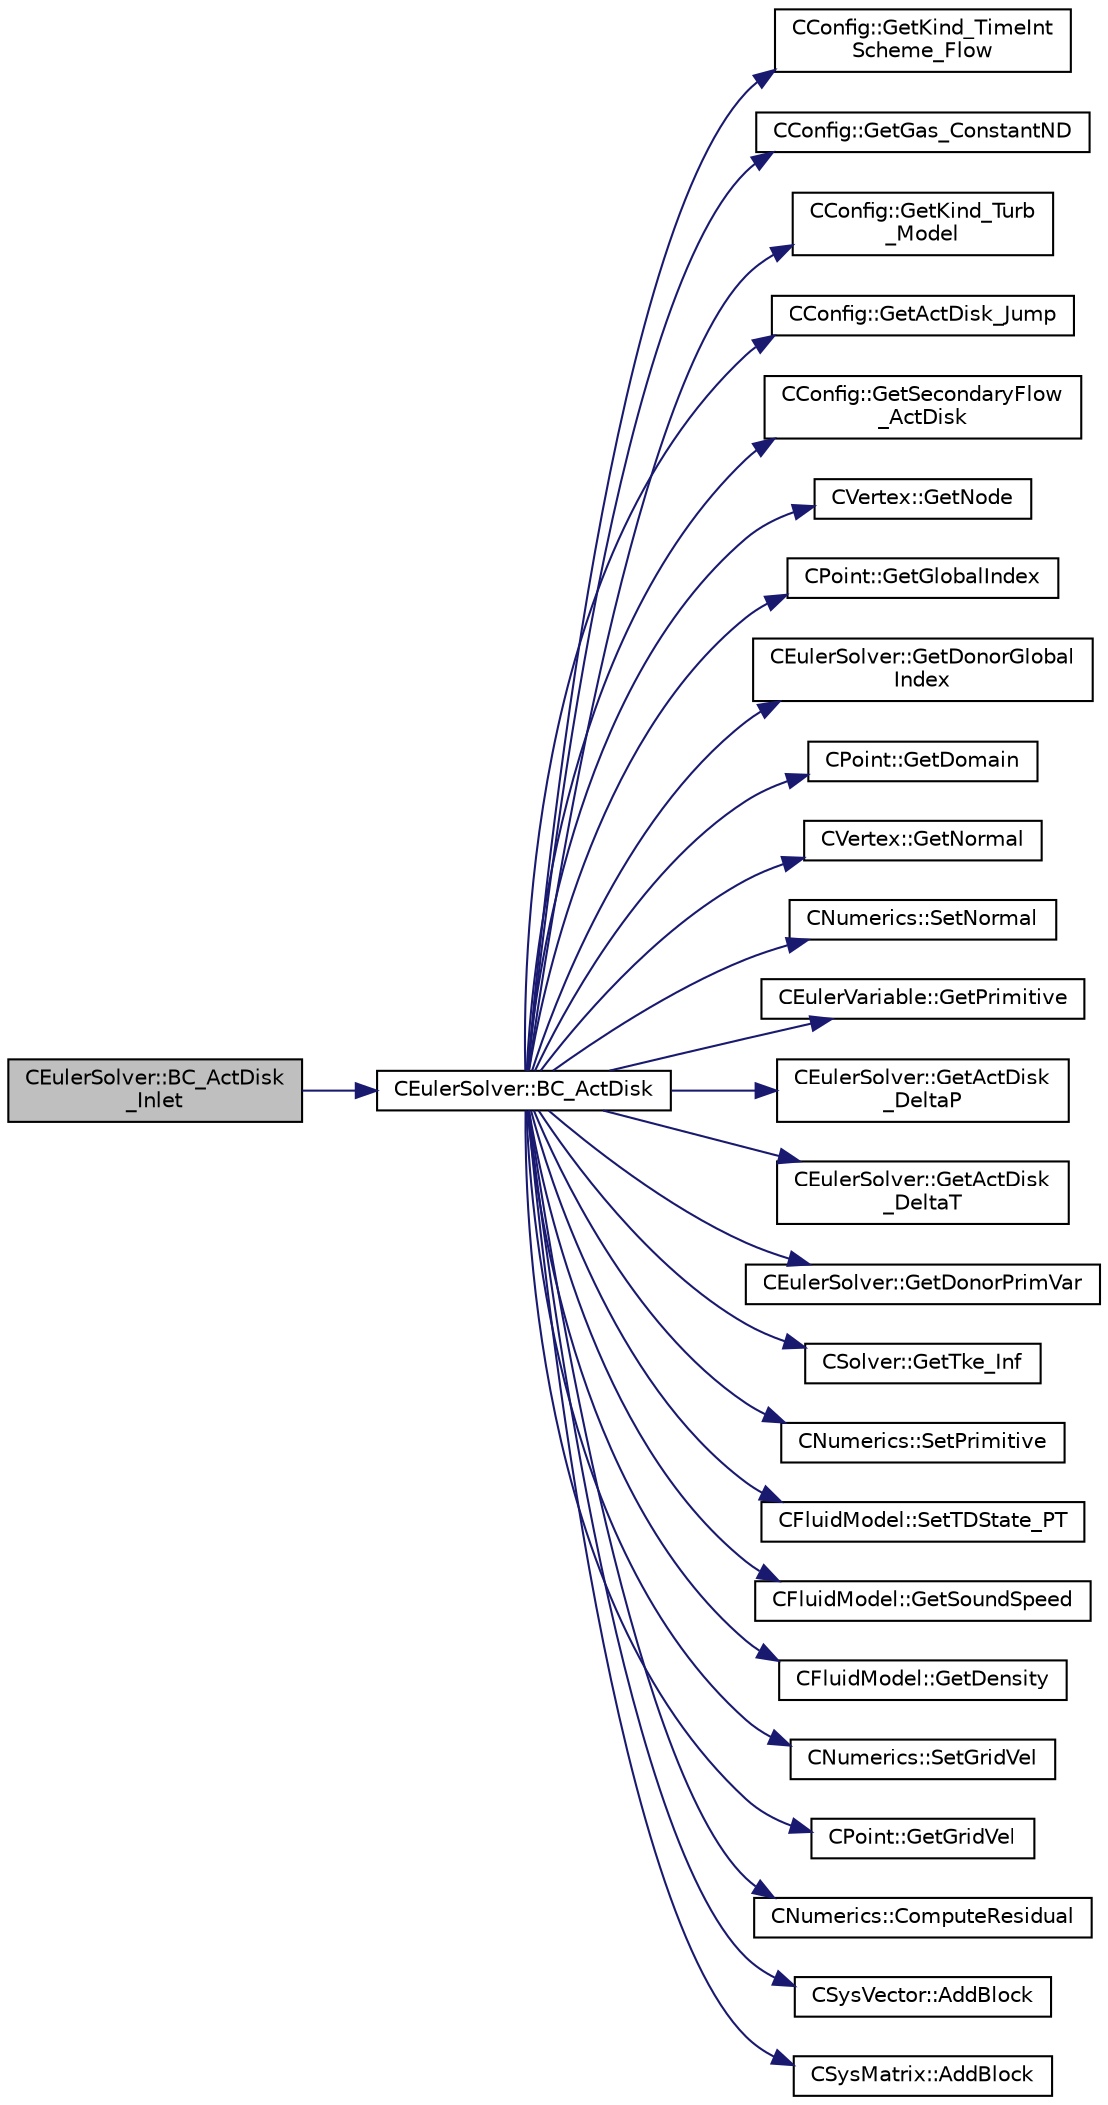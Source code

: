 digraph "CEulerSolver::BC_ActDisk_Inlet"
{
  edge [fontname="Helvetica",fontsize="10",labelfontname="Helvetica",labelfontsize="10"];
  node [fontname="Helvetica",fontsize="10",shape=record];
  rankdir="LR";
  Node349 [label="CEulerSolver::BC_ActDisk\l_Inlet",height=0.2,width=0.4,color="black", fillcolor="grey75", style="filled", fontcolor="black"];
  Node349 -> Node350 [color="midnightblue",fontsize="10",style="solid",fontname="Helvetica"];
  Node350 [label="CEulerSolver::BC_ActDisk",height=0.2,width=0.4,color="black", fillcolor="white", style="filled",URL="$class_c_euler_solver.html#acab63d0bb72e6245b440c015e8c1de04",tooltip="Impose the engine inflow boundary condition. "];
  Node350 -> Node351 [color="midnightblue",fontsize="10",style="solid",fontname="Helvetica"];
  Node351 [label="CConfig::GetKind_TimeInt\lScheme_Flow",height=0.2,width=0.4,color="black", fillcolor="white", style="filled",URL="$class_c_config.html#a20e5fd7b43cfd2bf2bcf5137f12bc635",tooltip="Get the kind of integration scheme (explicit or implicit) for the flow equations. ..."];
  Node350 -> Node352 [color="midnightblue",fontsize="10",style="solid",fontname="Helvetica"];
  Node352 [label="CConfig::GetGas_ConstantND",height=0.2,width=0.4,color="black", fillcolor="white", style="filled",URL="$class_c_config.html#a6d835a954bb5e99c5a3de6db5ed24ff3",tooltip="Get the value of specific gas constant. "];
  Node350 -> Node353 [color="midnightblue",fontsize="10",style="solid",fontname="Helvetica"];
  Node353 [label="CConfig::GetKind_Turb\l_Model",height=0.2,width=0.4,color="black", fillcolor="white", style="filled",URL="$class_c_config.html#a40aaed07fc5844d505d2c0b7076594d7",tooltip="Get the kind of the turbulence model. "];
  Node350 -> Node354 [color="midnightblue",fontsize="10",style="solid",fontname="Helvetica"];
  Node354 [label="CConfig::GetActDisk_Jump",height=0.2,width=0.4,color="black", fillcolor="white", style="filled",URL="$class_c_config.html#a1154baa6322657e419e7d18c080322d7",tooltip="Get the format of the output solution. "];
  Node350 -> Node355 [color="midnightblue",fontsize="10",style="solid",fontname="Helvetica"];
  Node355 [label="CConfig::GetSecondaryFlow\l_ActDisk",height=0.2,width=0.4,color="black", fillcolor="white", style="filled",URL="$class_c_config.html#a37f57edd2e9fafe7d8b90cbc46ae0ecd",tooltip="Get the value of the non-dimensionalized actuator disk turbulence intensity. "];
  Node350 -> Node356 [color="midnightblue",fontsize="10",style="solid",fontname="Helvetica"];
  Node356 [label="CVertex::GetNode",height=0.2,width=0.4,color="black", fillcolor="white", style="filled",URL="$class_c_vertex.html#a95c513bf927464157ed96b6c79779a1f",tooltip="Get the node of the vertex. "];
  Node350 -> Node357 [color="midnightblue",fontsize="10",style="solid",fontname="Helvetica"];
  Node357 [label="CPoint::GetGlobalIndex",height=0.2,width=0.4,color="black", fillcolor="white", style="filled",URL="$class_c_point.html#ab546170a5a03ef210a75fc5531910050",tooltip="Get the global index in a parallel computation. "];
  Node350 -> Node358 [color="midnightblue",fontsize="10",style="solid",fontname="Helvetica"];
  Node358 [label="CEulerSolver::GetDonorGlobal\lIndex",height=0.2,width=0.4,color="black", fillcolor="white", style="filled",URL="$class_c_euler_solver.html#a275c14dcde8c2669fb653068427346c4",tooltip="Value of the characteristic global index at the boundaries. "];
  Node350 -> Node359 [color="midnightblue",fontsize="10",style="solid",fontname="Helvetica"];
  Node359 [label="CPoint::GetDomain",height=0.2,width=0.4,color="black", fillcolor="white", style="filled",URL="$class_c_point.html#a1d7e22a60d4cfef356af1cba2bab3e55",tooltip="For parallel computation, its indicates if a point must be computed or not. "];
  Node350 -> Node360 [color="midnightblue",fontsize="10",style="solid",fontname="Helvetica"];
  Node360 [label="CVertex::GetNormal",height=0.2,width=0.4,color="black", fillcolor="white", style="filled",URL="$class_c_vertex.html#a0d289163c6f3384822fcb9ae86fc1c39",tooltip="Copy the the normal vector of a face. "];
  Node350 -> Node361 [color="midnightblue",fontsize="10",style="solid",fontname="Helvetica"];
  Node361 [label="CNumerics::SetNormal",height=0.2,width=0.4,color="black", fillcolor="white", style="filled",URL="$class_c_numerics.html#a41903d97957f351cd9ee63ca404985b1",tooltip="Set the value of the normal vector to the face between two points. "];
  Node350 -> Node362 [color="midnightblue",fontsize="10",style="solid",fontname="Helvetica"];
  Node362 [label="CEulerVariable::GetPrimitive",height=0.2,width=0.4,color="black", fillcolor="white", style="filled",URL="$class_c_euler_variable.html#ac74de02753701aa447cd3e125d8cab7d",tooltip="Get the primitive variables. "];
  Node350 -> Node363 [color="midnightblue",fontsize="10",style="solid",fontname="Helvetica"];
  Node363 [label="CEulerSolver::GetActDisk\l_DeltaP",height=0.2,width=0.4,color="black", fillcolor="white", style="filled",URL="$class_c_euler_solver.html#a2bf0cf5bcbb9981cf77a720ceeed7d2e",tooltip="Value of the characteristic global index at the boundaries. "];
  Node350 -> Node364 [color="midnightblue",fontsize="10",style="solid",fontname="Helvetica"];
  Node364 [label="CEulerSolver::GetActDisk\l_DeltaT",height=0.2,width=0.4,color="black", fillcolor="white", style="filled",URL="$class_c_euler_solver.html#ae1cb8266ea8019d7f9a55ef35ad92963",tooltip="Value of the characteristic global index at the boundaries. "];
  Node350 -> Node365 [color="midnightblue",fontsize="10",style="solid",fontname="Helvetica"];
  Node365 [label="CEulerSolver::GetDonorPrimVar",height=0.2,width=0.4,color="black", fillcolor="white", style="filled",URL="$class_c_euler_solver.html#ac93abdf2c98721524d5999d50c6f3494",tooltip="Value of the characteristic variables at the boundaries. "];
  Node350 -> Node366 [color="midnightblue",fontsize="10",style="solid",fontname="Helvetica"];
  Node366 [label="CSolver::GetTke_Inf",height=0.2,width=0.4,color="black", fillcolor="white", style="filled",URL="$class_c_solver.html#ad7c1f0fa554117fa424f3b90062946c7",tooltip="A virtual member. "];
  Node350 -> Node367 [color="midnightblue",fontsize="10",style="solid",fontname="Helvetica"];
  Node367 [label="CNumerics::SetPrimitive",height=0.2,width=0.4,color="black", fillcolor="white", style="filled",URL="$class_c_numerics.html#af72b17d397adf09beed2e99e2daf895c",tooltip="Set the value of the primitive variables. "];
  Node350 -> Node368 [color="midnightblue",fontsize="10",style="solid",fontname="Helvetica"];
  Node368 [label="CFluidModel::SetTDState_PT",height=0.2,width=0.4,color="black", fillcolor="white", style="filled",URL="$class_c_fluid_model.html#aba62ecbb521322a3c475561f84d77a1a",tooltip="virtual member that would be different for each gas model implemented "];
  Node350 -> Node369 [color="midnightblue",fontsize="10",style="solid",fontname="Helvetica"];
  Node369 [label="CFluidModel::GetSoundSpeed",height=0.2,width=0.4,color="black", fillcolor="white", style="filled",URL="$class_c_fluid_model.html#a4a2b307dfa2a545c632548c8d7c6e86c",tooltip="Get fluid speed of sound. "];
  Node350 -> Node370 [color="midnightblue",fontsize="10",style="solid",fontname="Helvetica"];
  Node370 [label="CFluidModel::GetDensity",height=0.2,width=0.4,color="black", fillcolor="white", style="filled",URL="$class_c_fluid_model.html#ab386408b4b890e3e27be7a28a740d1ae",tooltip="Get fluid density. "];
  Node350 -> Node371 [color="midnightblue",fontsize="10",style="solid",fontname="Helvetica"];
  Node371 [label="CNumerics::SetGridVel",height=0.2,width=0.4,color="black", fillcolor="white", style="filled",URL="$class_c_numerics.html#ae15b9e4ad2008444365109c434e24207",tooltip="Set the velocity of the computational grid. "];
  Node350 -> Node372 [color="midnightblue",fontsize="10",style="solid",fontname="Helvetica"];
  Node372 [label="CPoint::GetGridVel",height=0.2,width=0.4,color="black", fillcolor="white", style="filled",URL="$class_c_point.html#a62ec636f4a05ac578b582a053e8553f9",tooltip="Get the value of the grid velocity at the point. "];
  Node350 -> Node373 [color="midnightblue",fontsize="10",style="solid",fontname="Helvetica"];
  Node373 [label="CNumerics::ComputeResidual",height=0.2,width=0.4,color="black", fillcolor="white", style="filled",URL="$class_c_numerics.html#abe734316e0047f463f059fd77a281958",tooltip="Compute the numerical residual. "];
  Node350 -> Node374 [color="midnightblue",fontsize="10",style="solid",fontname="Helvetica"];
  Node374 [label="CSysVector::AddBlock",height=0.2,width=0.4,color="black", fillcolor="white", style="filled",URL="$class_c_sys_vector.html#acd4c36df2ea0b7ad473944cff9bf5d72",tooltip="Add val_residual to the residual. "];
  Node350 -> Node375 [color="midnightblue",fontsize="10",style="solid",fontname="Helvetica"];
  Node375 [label="CSysMatrix::AddBlock",height=0.2,width=0.4,color="black", fillcolor="white", style="filled",URL="$class_c_sys_matrix.html#a85def3109e5aa5307268ca830a8f6522",tooltip="Adds the specified block to the sparse matrix. "];
}
